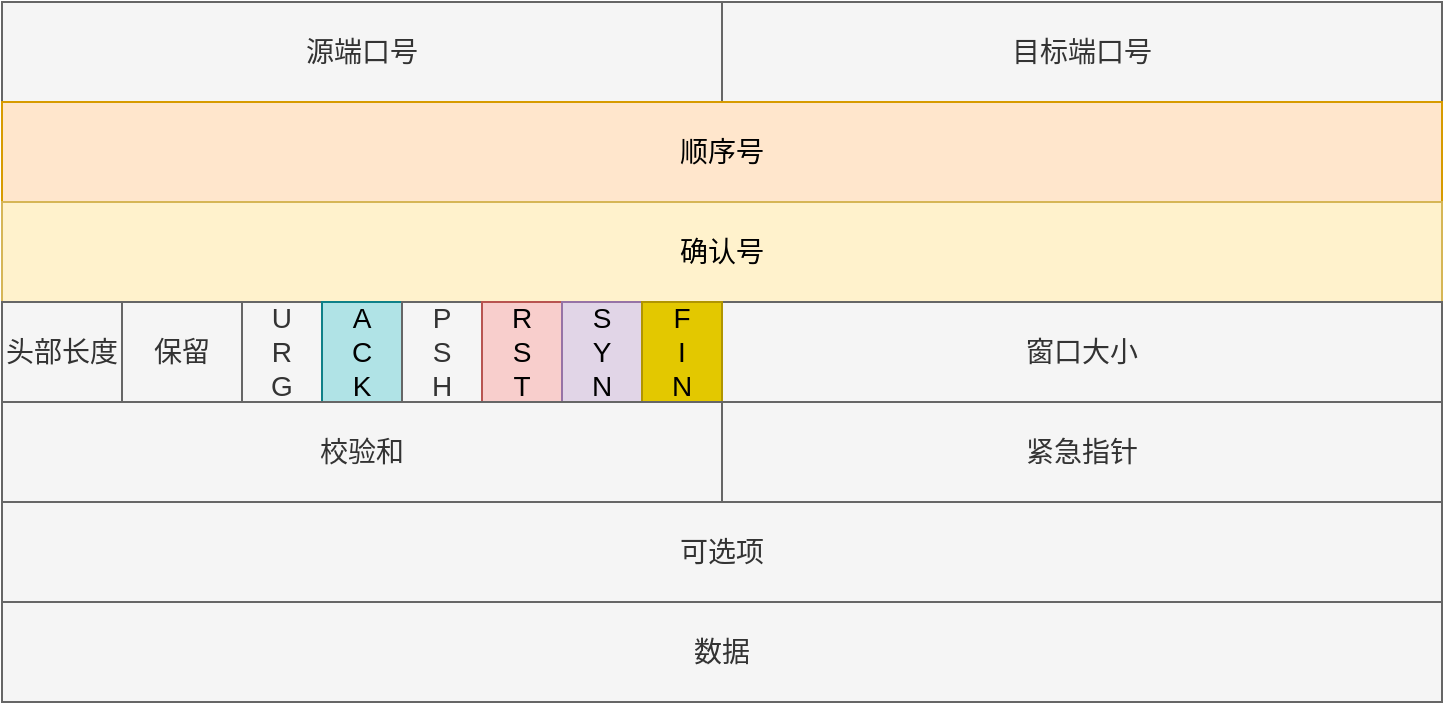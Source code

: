 <mxfile version="24.7.7">
  <diagram name="Page-1" id="xYsEX8dRRKA42pnCce7e">
    <mxGraphModel dx="954" dy="558" grid="1" gridSize="10" guides="1" tooltips="1" connect="1" arrows="1" fold="1" page="1" pageScale="1" pageWidth="827" pageHeight="1169" math="0" shadow="0">
      <root>
        <mxCell id="0" />
        <mxCell id="1" parent="0" />
        <mxCell id="IvEWuJT5kZCaxAGLGMHn-29" value="源端口号" style="rounded=0;whiteSpace=wrap;html=1;fontSize=14;fillColor=#f5f5f5;strokeColor=#666666;fontColor=#333333;" vertex="1" parent="1">
          <mxGeometry x="40" y="119" width="360" height="50" as="geometry" />
        </mxCell>
        <mxCell id="IvEWuJT5kZCaxAGLGMHn-30" value="目标端口号" style="rounded=0;whiteSpace=wrap;html=1;fontSize=14;fillColor=#f5f5f5;strokeColor=#666666;fontColor=#333333;" vertex="1" parent="1">
          <mxGeometry x="400" y="119" width="360" height="50" as="geometry" />
        </mxCell>
        <mxCell id="IvEWuJT5kZCaxAGLGMHn-31" value="顺序号" style="rounded=0;whiteSpace=wrap;html=1;fontSize=14;fillColor=#ffe6cc;strokeColor=#d79b00;" vertex="1" parent="1">
          <mxGeometry x="40" y="169" width="720" height="50" as="geometry" />
        </mxCell>
        <mxCell id="IvEWuJT5kZCaxAGLGMHn-32" value="确认号" style="rounded=0;whiteSpace=wrap;html=1;fontSize=14;fillColor=#fff2cc;strokeColor=#d6b656;" vertex="1" parent="1">
          <mxGeometry x="40" y="219" width="720" height="50" as="geometry" />
        </mxCell>
        <mxCell id="IvEWuJT5kZCaxAGLGMHn-33" value="窗口大小" style="rounded=0;whiteSpace=wrap;html=1;fontSize=14;fillColor=#f5f5f5;strokeColor=#666666;fontColor=#333333;" vertex="1" parent="1">
          <mxGeometry x="400" y="269" width="360" height="50" as="geometry" />
        </mxCell>
        <mxCell id="IvEWuJT5kZCaxAGLGMHn-34" value="头部长度" style="rounded=0;whiteSpace=wrap;html=1;fontSize=14;fillColor=#f5f5f5;strokeColor=#666666;fontColor=#333333;" vertex="1" parent="1">
          <mxGeometry x="40" y="269" width="60" height="50" as="geometry" />
        </mxCell>
        <mxCell id="IvEWuJT5kZCaxAGLGMHn-35" value="保留" style="rounded=0;whiteSpace=wrap;html=1;fontSize=14;fillColor=#f5f5f5;strokeColor=#666666;fontColor=#333333;" vertex="1" parent="1">
          <mxGeometry x="100" y="269" width="60" height="50" as="geometry" />
        </mxCell>
        <mxCell id="IvEWuJT5kZCaxAGLGMHn-38" value="U&lt;div style=&quot;font-size: 14px;&quot;&gt;R&lt;/div&gt;&lt;div style=&quot;font-size: 14px;&quot;&gt;G&lt;/div&gt;" style="rounded=0;whiteSpace=wrap;html=1;fontSize=14;fillColor=#f5f5f5;strokeColor=#666666;fontColor=#333333;" vertex="1" parent="1">
          <mxGeometry x="160" y="269" width="40" height="50" as="geometry" />
        </mxCell>
        <mxCell id="IvEWuJT5kZCaxAGLGMHn-44" value="A&lt;div style=&quot;font-size: 14px;&quot;&gt;C&lt;/div&gt;&lt;div style=&quot;font-size: 14px;&quot;&gt;K&lt;/div&gt;" style="rounded=0;whiteSpace=wrap;html=1;fontSize=14;fillColor=#b0e3e6;strokeColor=#0e8088;" vertex="1" parent="1">
          <mxGeometry x="200" y="269" width="40" height="50" as="geometry" />
        </mxCell>
        <mxCell id="IvEWuJT5kZCaxAGLGMHn-45" value="P&lt;div style=&quot;font-size: 14px;&quot;&gt;S&lt;/div&gt;&lt;div style=&quot;font-size: 14px;&quot;&gt;H&lt;/div&gt;" style="rounded=0;whiteSpace=wrap;html=1;fontSize=14;fillColor=#f5f5f5;strokeColor=#666666;fontColor=#333333;" vertex="1" parent="1">
          <mxGeometry x="240" y="269" width="40" height="50" as="geometry" />
        </mxCell>
        <mxCell id="IvEWuJT5kZCaxAGLGMHn-46" value="R&lt;div style=&quot;font-size: 14px;&quot;&gt;S&lt;/div&gt;&lt;div style=&quot;font-size: 14px;&quot;&gt;T&lt;/div&gt;" style="rounded=0;whiteSpace=wrap;html=1;fontSize=14;fillColor=#f8cecc;strokeColor=#b85450;" vertex="1" parent="1">
          <mxGeometry x="280" y="269" width="40" height="50" as="geometry" />
        </mxCell>
        <mxCell id="IvEWuJT5kZCaxAGLGMHn-47" value="S&lt;div style=&quot;font-size: 14px;&quot;&gt;Y&lt;/div&gt;&lt;div style=&quot;font-size: 14px;&quot;&gt;N&lt;/div&gt;" style="rounded=0;whiteSpace=wrap;html=1;fontSize=14;fillColor=#e1d5e7;strokeColor=#9673a6;" vertex="1" parent="1">
          <mxGeometry x="320" y="269" width="40" height="50" as="geometry" />
        </mxCell>
        <mxCell id="IvEWuJT5kZCaxAGLGMHn-48" value="F&lt;div style=&quot;font-size: 14px;&quot;&gt;I&lt;/div&gt;&lt;div style=&quot;font-size: 14px;&quot;&gt;N&lt;/div&gt;" style="rounded=0;whiteSpace=wrap;html=1;fontSize=14;fillColor=#e3c800;strokeColor=#B09500;fontColor=#000000;" vertex="1" parent="1">
          <mxGeometry x="360" y="269" width="40" height="50" as="geometry" />
        </mxCell>
        <mxCell id="IvEWuJT5kZCaxAGLGMHn-49" value="可选项" style="rounded=0;whiteSpace=wrap;html=1;fontSize=14;fillColor=#f5f5f5;fontColor=#333333;strokeColor=#666666;" vertex="1" parent="1">
          <mxGeometry x="40" y="369" width="720" height="50" as="geometry" />
        </mxCell>
        <mxCell id="IvEWuJT5kZCaxAGLGMHn-50" value="数据" style="rounded=0;whiteSpace=wrap;html=1;fontSize=14;fillColor=#f5f5f5;fontColor=#333333;strokeColor=#666666;" vertex="1" parent="1">
          <mxGeometry x="40" y="419" width="720" height="50" as="geometry" />
        </mxCell>
        <mxCell id="IvEWuJT5kZCaxAGLGMHn-51" value="校验和" style="rounded=0;whiteSpace=wrap;html=1;fontSize=14;fillColor=#f5f5f5;fontColor=#333333;strokeColor=#666666;" vertex="1" parent="1">
          <mxGeometry x="40" y="319" width="360" height="50" as="geometry" />
        </mxCell>
        <mxCell id="IvEWuJT5kZCaxAGLGMHn-52" value="紧急指针" style="rounded=0;whiteSpace=wrap;html=1;fontSize=14;fillColor=#f5f5f5;fontColor=#333333;strokeColor=#666666;" vertex="1" parent="1">
          <mxGeometry x="400" y="319" width="360" height="50" as="geometry" />
        </mxCell>
      </root>
    </mxGraphModel>
  </diagram>
</mxfile>
